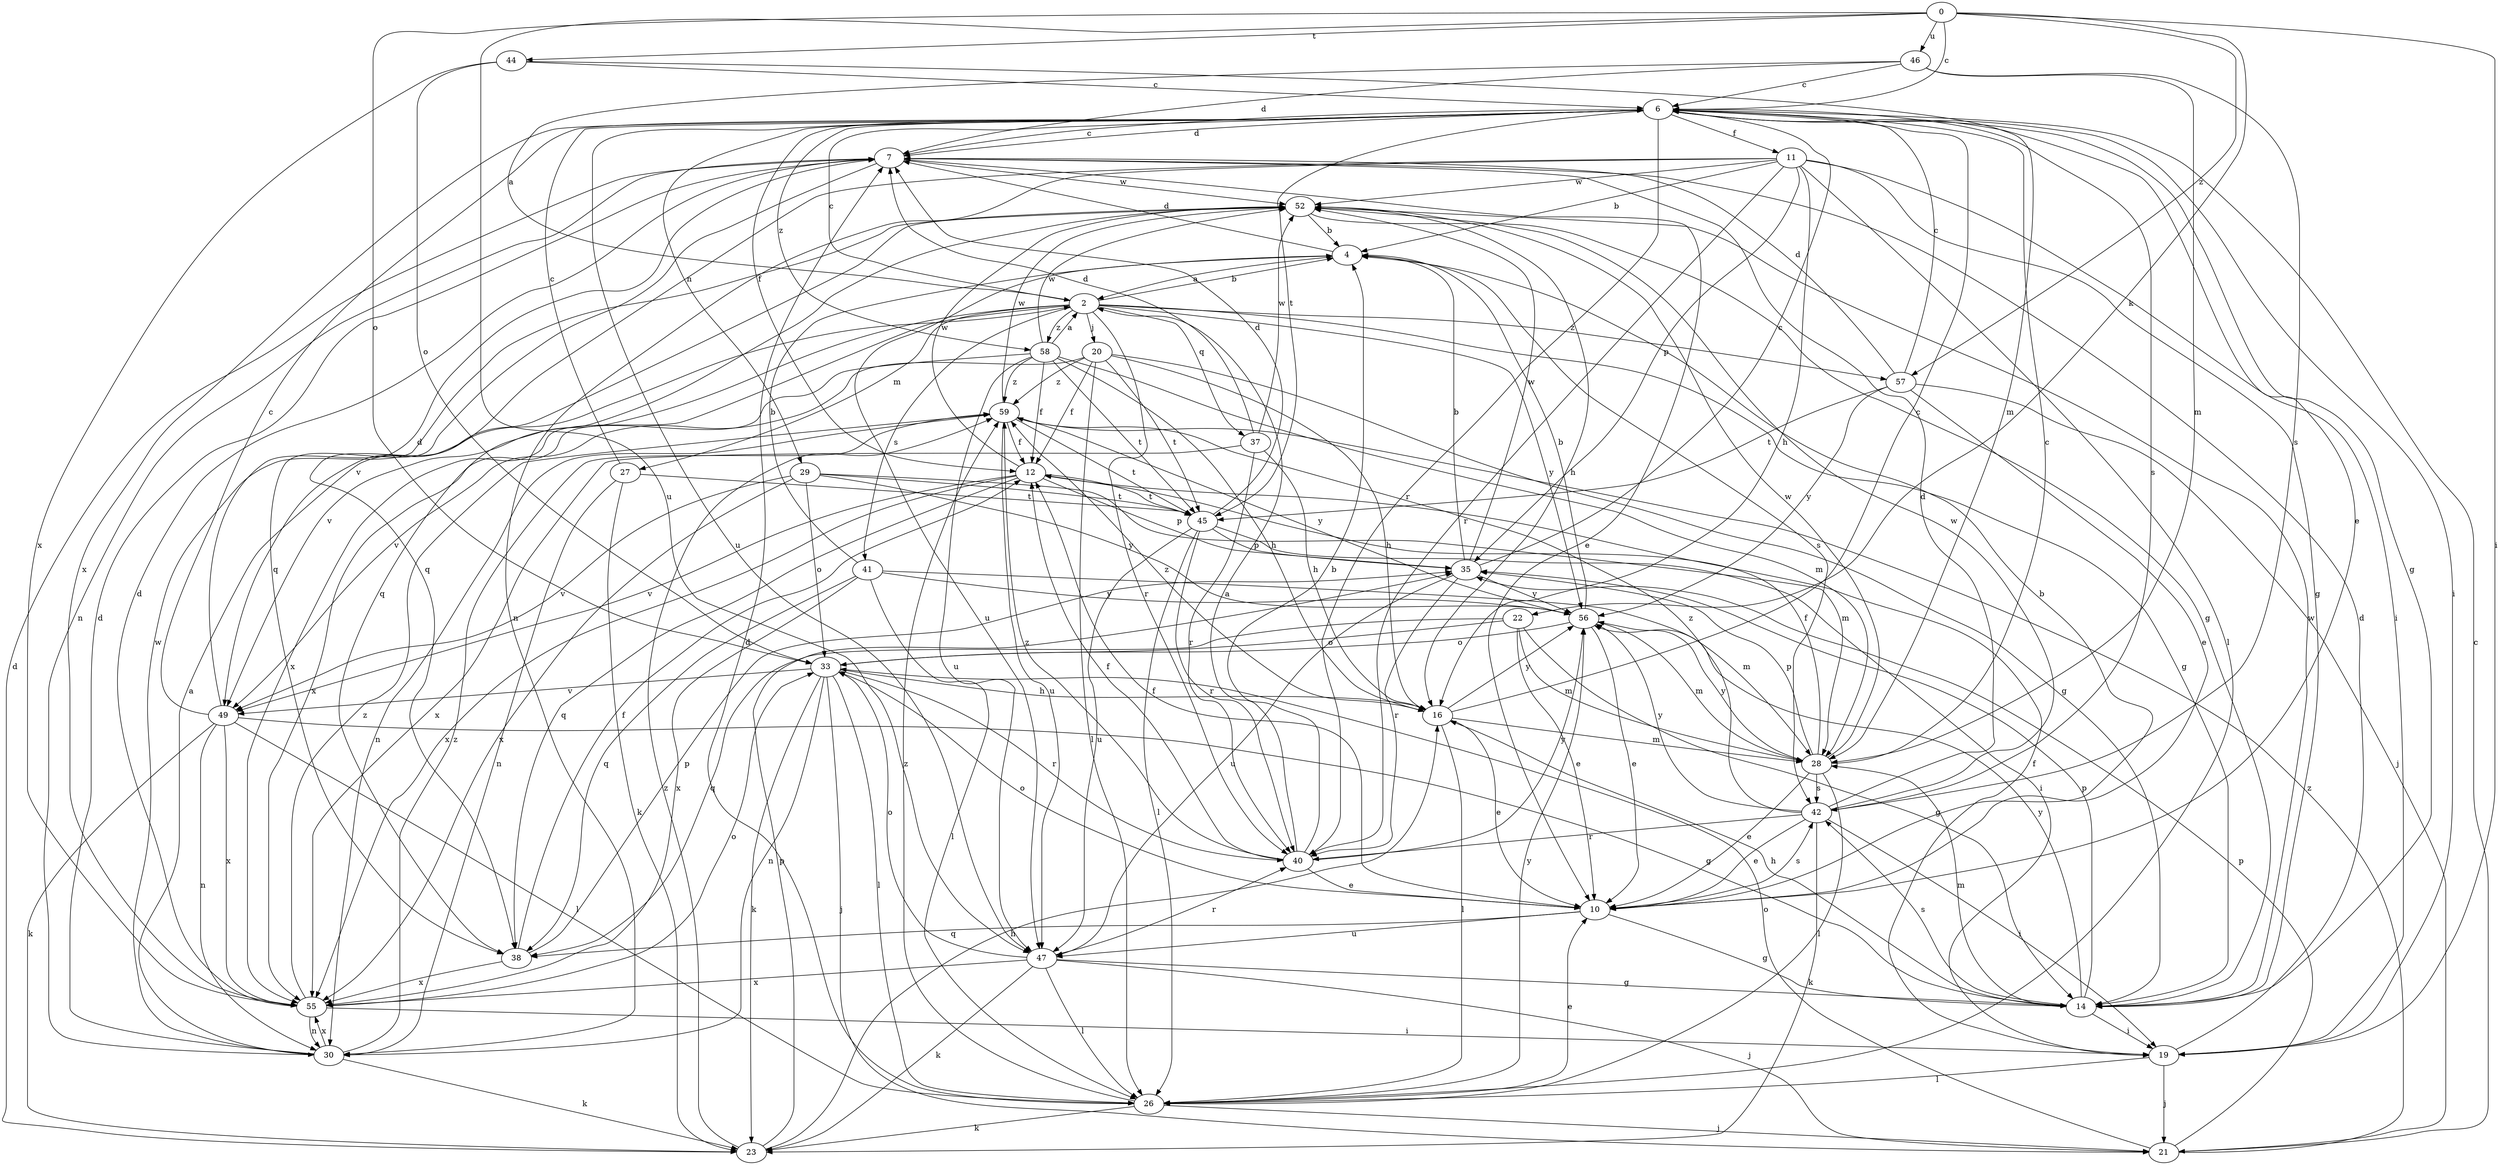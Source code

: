 strict digraph  {
0;
2;
4;
6;
7;
10;
11;
12;
14;
16;
19;
20;
21;
22;
23;
26;
27;
28;
29;
30;
33;
35;
37;
38;
40;
41;
42;
44;
45;
46;
47;
49;
52;
55;
56;
57;
58;
59;
0 -> 6  [label=c];
0 -> 19  [label=i];
0 -> 22  [label=k];
0 -> 33  [label=o];
0 -> 44  [label=t];
0 -> 46  [label=u];
0 -> 47  [label=u];
0 -> 57  [label=z];
2 -> 4  [label=b];
2 -> 6  [label=c];
2 -> 14  [label=g];
2 -> 20  [label=j];
2 -> 27  [label=m];
2 -> 37  [label=q];
2 -> 40  [label=r];
2 -> 41  [label=s];
2 -> 49  [label=v];
2 -> 55  [label=x];
2 -> 56  [label=y];
2 -> 57  [label=z];
2 -> 58  [label=z];
4 -> 2  [label=a];
4 -> 7  [label=d];
4 -> 42  [label=s];
4 -> 47  [label=u];
6 -> 7  [label=d];
6 -> 10  [label=e];
6 -> 11  [label=f];
6 -> 12  [label=f];
6 -> 14  [label=g];
6 -> 19  [label=i];
6 -> 29  [label=n];
6 -> 40  [label=r];
6 -> 42  [label=s];
6 -> 45  [label=t];
6 -> 47  [label=u];
6 -> 55  [label=x];
6 -> 58  [label=z];
7 -> 6  [label=c];
7 -> 10  [label=e];
7 -> 30  [label=n];
7 -> 38  [label=q];
7 -> 52  [label=w];
10 -> 4  [label=b];
10 -> 12  [label=f];
10 -> 14  [label=g];
10 -> 33  [label=o];
10 -> 38  [label=q];
10 -> 42  [label=s];
10 -> 47  [label=u];
11 -> 4  [label=b];
11 -> 14  [label=g];
11 -> 16  [label=h];
11 -> 19  [label=i];
11 -> 26  [label=l];
11 -> 30  [label=n];
11 -> 35  [label=p];
11 -> 38  [label=q];
11 -> 40  [label=r];
11 -> 52  [label=w];
12 -> 35  [label=p];
12 -> 38  [label=q];
12 -> 45  [label=t];
12 -> 49  [label=v];
12 -> 52  [label=w];
12 -> 55  [label=x];
14 -> 16  [label=h];
14 -> 19  [label=i];
14 -> 28  [label=m];
14 -> 35  [label=p];
14 -> 42  [label=s];
14 -> 52  [label=w];
14 -> 56  [label=y];
16 -> 6  [label=c];
16 -> 10  [label=e];
16 -> 26  [label=l];
16 -> 28  [label=m];
16 -> 56  [label=y];
16 -> 59  [label=z];
19 -> 7  [label=d];
19 -> 12  [label=f];
19 -> 21  [label=j];
19 -> 26  [label=l];
20 -> 12  [label=f];
20 -> 14  [label=g];
20 -> 16  [label=h];
20 -> 26  [label=l];
20 -> 45  [label=t];
20 -> 49  [label=v];
20 -> 59  [label=z];
21 -> 6  [label=c];
21 -> 33  [label=o];
21 -> 35  [label=p];
21 -> 59  [label=z];
22 -> 10  [label=e];
22 -> 14  [label=g];
22 -> 28  [label=m];
22 -> 33  [label=o];
22 -> 38  [label=q];
23 -> 7  [label=d];
23 -> 16  [label=h];
23 -> 35  [label=p];
23 -> 59  [label=z];
26 -> 7  [label=d];
26 -> 10  [label=e];
26 -> 21  [label=j];
26 -> 23  [label=k];
26 -> 56  [label=y];
26 -> 59  [label=z];
27 -> 6  [label=c];
27 -> 23  [label=k];
27 -> 30  [label=n];
27 -> 45  [label=t];
28 -> 6  [label=c];
28 -> 10  [label=e];
28 -> 12  [label=f];
28 -> 26  [label=l];
28 -> 35  [label=p];
28 -> 42  [label=s];
28 -> 52  [label=w];
28 -> 56  [label=y];
29 -> 28  [label=m];
29 -> 33  [label=o];
29 -> 45  [label=t];
29 -> 49  [label=v];
29 -> 55  [label=x];
29 -> 56  [label=y];
30 -> 2  [label=a];
30 -> 7  [label=d];
30 -> 23  [label=k];
30 -> 52  [label=w];
30 -> 55  [label=x];
30 -> 59  [label=z];
33 -> 16  [label=h];
33 -> 21  [label=j];
33 -> 23  [label=k];
33 -> 26  [label=l];
33 -> 30  [label=n];
33 -> 40  [label=r];
33 -> 49  [label=v];
35 -> 4  [label=b];
35 -> 6  [label=c];
35 -> 40  [label=r];
35 -> 47  [label=u];
35 -> 52  [label=w];
35 -> 56  [label=y];
37 -> 7  [label=d];
37 -> 16  [label=h];
37 -> 40  [label=r];
37 -> 52  [label=w];
37 -> 55  [label=x];
38 -> 12  [label=f];
38 -> 35  [label=p];
38 -> 55  [label=x];
40 -> 2  [label=a];
40 -> 4  [label=b];
40 -> 10  [label=e];
40 -> 12  [label=f];
40 -> 56  [label=y];
40 -> 59  [label=z];
41 -> 4  [label=b];
41 -> 26  [label=l];
41 -> 28  [label=m];
41 -> 38  [label=q];
41 -> 55  [label=x];
41 -> 56  [label=y];
42 -> 7  [label=d];
42 -> 10  [label=e];
42 -> 19  [label=i];
42 -> 23  [label=k];
42 -> 40  [label=r];
42 -> 52  [label=w];
42 -> 56  [label=y];
42 -> 59  [label=z];
44 -> 6  [label=c];
44 -> 28  [label=m];
44 -> 33  [label=o];
44 -> 55  [label=x];
45 -> 7  [label=d];
45 -> 19  [label=i];
45 -> 26  [label=l];
45 -> 35  [label=p];
45 -> 40  [label=r];
45 -> 47  [label=u];
46 -> 2  [label=a];
46 -> 6  [label=c];
46 -> 7  [label=d];
46 -> 28  [label=m];
46 -> 42  [label=s];
47 -> 14  [label=g];
47 -> 21  [label=j];
47 -> 23  [label=k];
47 -> 26  [label=l];
47 -> 33  [label=o];
47 -> 40  [label=r];
47 -> 55  [label=x];
49 -> 6  [label=c];
49 -> 7  [label=d];
49 -> 14  [label=g];
49 -> 23  [label=k];
49 -> 26  [label=l];
49 -> 30  [label=n];
49 -> 55  [label=x];
52 -> 4  [label=b];
52 -> 14  [label=g];
52 -> 16  [label=h];
52 -> 38  [label=q];
52 -> 49  [label=v];
55 -> 7  [label=d];
55 -> 19  [label=i];
55 -> 30  [label=n];
55 -> 33  [label=o];
55 -> 59  [label=z];
56 -> 4  [label=b];
56 -> 10  [label=e];
56 -> 28  [label=m];
56 -> 33  [label=o];
57 -> 6  [label=c];
57 -> 7  [label=d];
57 -> 10  [label=e];
57 -> 21  [label=j];
57 -> 45  [label=t];
57 -> 56  [label=y];
58 -> 2  [label=a];
58 -> 12  [label=f];
58 -> 16  [label=h];
58 -> 28  [label=m];
58 -> 45  [label=t];
58 -> 47  [label=u];
58 -> 52  [label=w];
58 -> 55  [label=x];
58 -> 59  [label=z];
59 -> 12  [label=f];
59 -> 30  [label=n];
59 -> 45  [label=t];
59 -> 47  [label=u];
59 -> 52  [label=w];
59 -> 56  [label=y];
}
